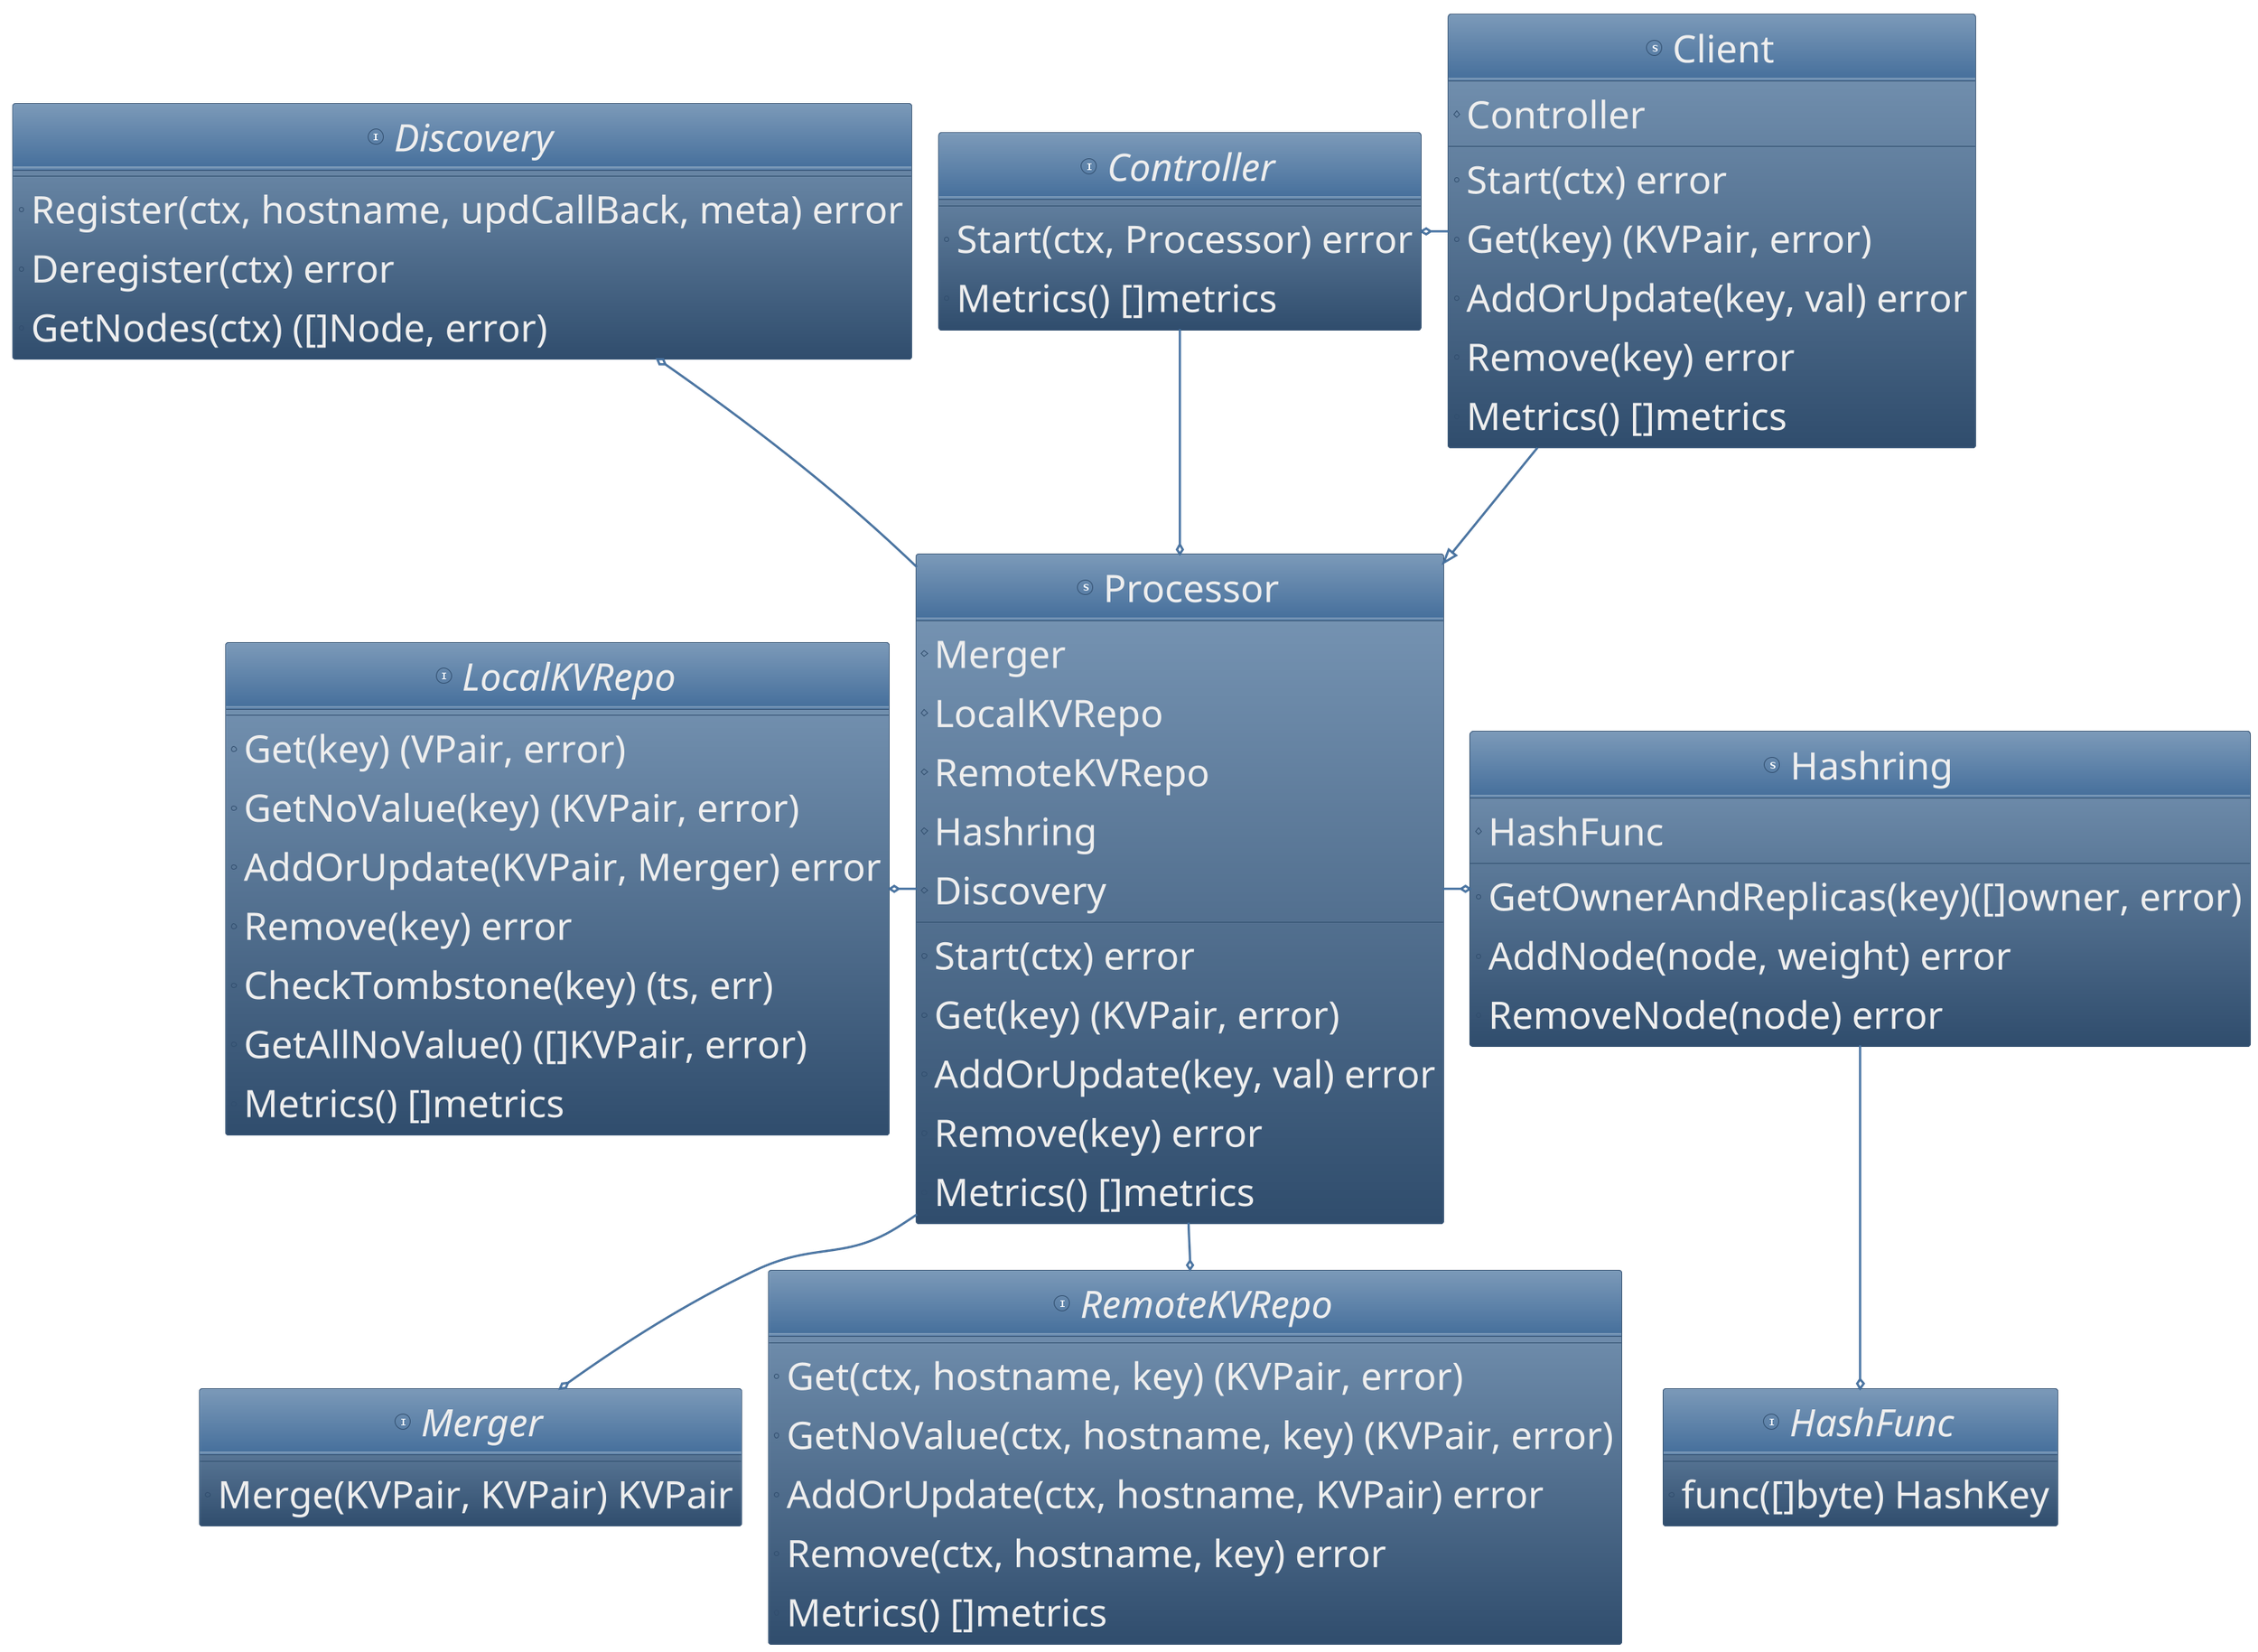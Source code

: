 @startuml classes
!theme spacelab
' skinparam classFontSize 20
skinparam classAttributeFontSize 50
skinparam arrowFontSize 50
' skinparam monochrome 

struct Client{
    # Controller
    + Start(ctx) error
    + Get(key) (KVPair, error)
    + AddOrUpdate(key, val) error
    + Remove(key) error
    + Metrics() []metrics
}

struct Processor{
    # Merger
    # LocalKVRepo
    # RemoteKVRepo
    # Hashring
    # Discovery

    + Start(ctx) error
    + Get(key) (KVPair, error)
    + AddOrUpdate(key, val) error
    + Remove(key) error
    + Metrics() []metrics
}

interface Discovery{
    + Register(ctx, hostname, updCallBack, meta) error
    + Deregister(ctx) error
    + GetNodes(ctx) ([]Node, error)
}

struct Hashring{
    # HashFunc
    + GetOwnerAndReplicas(key)([]owner, error)
    + AddNode(node, weight) error
    + RemoveNode(node) error
}

Interface HashFunc{
    + func([]byte) HashKey
}


Hashring --o HashFunc

interface Merger{
    + Merge(KVPair, KVPair) KVPair
}

interface Controller{
    + Start(ctx, Processor) error
    + Metrics() []metrics
}


interface LocalKVRepo{
    + Get(key) (VPair, error)
    + GetNoValue(key) (KVPair, error)
    + AddOrUpdate(KVPair, Merger) error
    + Remove(key) error
    + CheckTombstone(key) (ts, err)
    + GetAllNoValue() ([]KVPair, error)
    + Metrics() []metrics
}

interface RemoteKVRepo{
    + Get(ctx, hostname, key) (KVPair, error)
    + GetNoValue(ctx, hostname, key) (KVPair, error)
    + AddOrUpdate(ctx, hostname, KVPair) error
    + Remove(ctx, hostname, key) error
    + Metrics() []metrics
}


Client --|> Processor: extends
Client -left-o Controller
Controller --o Processor
Processor --o Merger
Processor -left-o LocalKVRepo
Processor --o RemoteKVRepo
Processor -right-o Hashring
Processor -up-o Discovery
@enduml